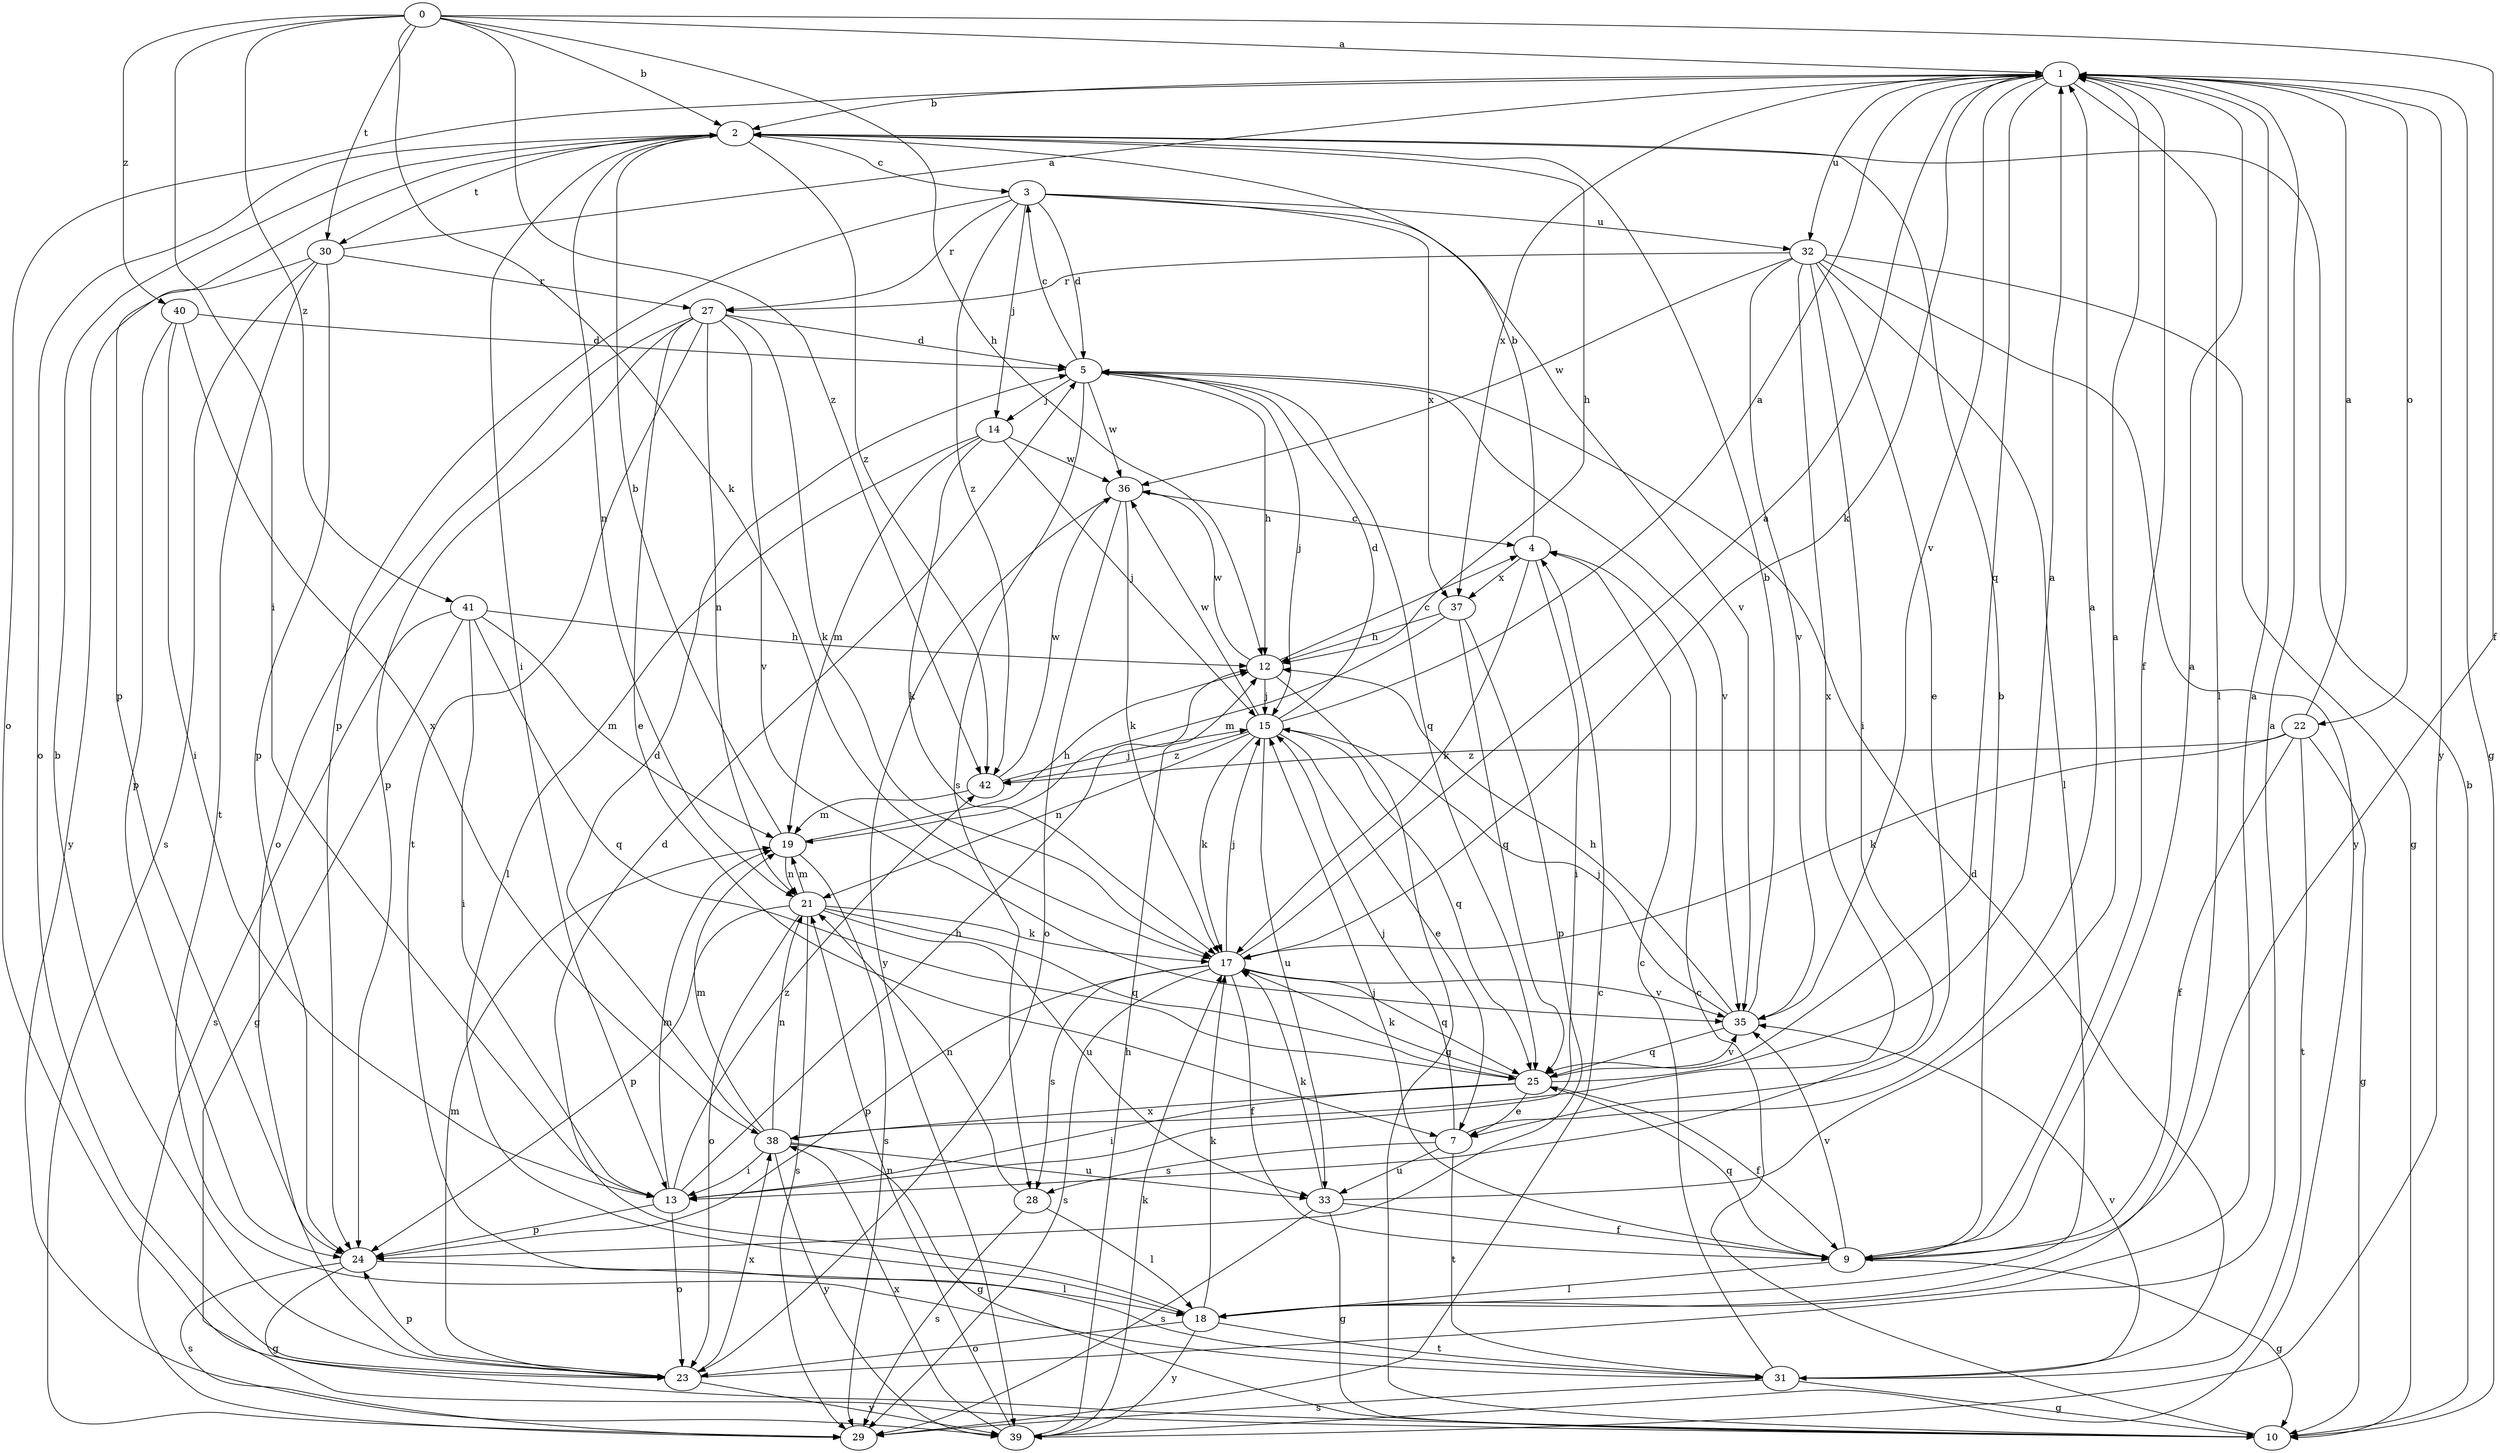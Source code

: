 strict digraph  {
0;
1;
2;
3;
4;
5;
7;
9;
10;
12;
13;
14;
15;
17;
18;
19;
21;
22;
23;
24;
25;
27;
28;
29;
30;
31;
32;
33;
35;
36;
37;
38;
39;
40;
41;
42;
0 -> 1  [label=a];
0 -> 2  [label=b];
0 -> 9  [label=f];
0 -> 12  [label=h];
0 -> 13  [label=i];
0 -> 17  [label=k];
0 -> 30  [label=t];
0 -> 40  [label=z];
0 -> 41  [label=z];
0 -> 42  [label=z];
1 -> 2  [label=b];
1 -> 9  [label=f];
1 -> 10  [label=g];
1 -> 17  [label=k];
1 -> 18  [label=l];
1 -> 22  [label=o];
1 -> 23  [label=o];
1 -> 25  [label=q];
1 -> 32  [label=u];
1 -> 35  [label=v];
1 -> 37  [label=x];
1 -> 39  [label=y];
2 -> 3  [label=c];
2 -> 12  [label=h];
2 -> 13  [label=i];
2 -> 21  [label=n];
2 -> 23  [label=o];
2 -> 24  [label=p];
2 -> 30  [label=t];
2 -> 42  [label=z];
3 -> 5  [label=d];
3 -> 14  [label=j];
3 -> 24  [label=p];
3 -> 27  [label=r];
3 -> 32  [label=u];
3 -> 35  [label=v];
3 -> 37  [label=x];
3 -> 42  [label=z];
4 -> 2  [label=b];
4 -> 13  [label=i];
4 -> 17  [label=k];
4 -> 37  [label=x];
5 -> 3  [label=c];
5 -> 12  [label=h];
5 -> 14  [label=j];
5 -> 15  [label=j];
5 -> 25  [label=q];
5 -> 28  [label=s];
5 -> 35  [label=v];
5 -> 36  [label=w];
7 -> 1  [label=a];
7 -> 15  [label=j];
7 -> 28  [label=s];
7 -> 31  [label=t];
7 -> 33  [label=u];
9 -> 1  [label=a];
9 -> 2  [label=b];
9 -> 10  [label=g];
9 -> 15  [label=j];
9 -> 18  [label=l];
9 -> 25  [label=q];
9 -> 35  [label=v];
10 -> 2  [label=b];
10 -> 4  [label=c];
12 -> 4  [label=c];
12 -> 10  [label=g];
12 -> 15  [label=j];
12 -> 36  [label=w];
13 -> 12  [label=h];
13 -> 19  [label=m];
13 -> 23  [label=o];
13 -> 24  [label=p];
13 -> 42  [label=z];
14 -> 15  [label=j];
14 -> 17  [label=k];
14 -> 18  [label=l];
14 -> 19  [label=m];
14 -> 36  [label=w];
15 -> 1  [label=a];
15 -> 5  [label=d];
15 -> 7  [label=e];
15 -> 17  [label=k];
15 -> 21  [label=n];
15 -> 25  [label=q];
15 -> 33  [label=u];
15 -> 36  [label=w];
15 -> 42  [label=z];
17 -> 1  [label=a];
17 -> 9  [label=f];
17 -> 15  [label=j];
17 -> 24  [label=p];
17 -> 25  [label=q];
17 -> 28  [label=s];
17 -> 29  [label=s];
17 -> 35  [label=v];
18 -> 1  [label=a];
18 -> 5  [label=d];
18 -> 17  [label=k];
18 -> 23  [label=o];
18 -> 31  [label=t];
18 -> 39  [label=y];
19 -> 2  [label=b];
19 -> 12  [label=h];
19 -> 21  [label=n];
19 -> 29  [label=s];
21 -> 17  [label=k];
21 -> 19  [label=m];
21 -> 23  [label=o];
21 -> 24  [label=p];
21 -> 25  [label=q];
21 -> 29  [label=s];
21 -> 33  [label=u];
22 -> 1  [label=a];
22 -> 9  [label=f];
22 -> 10  [label=g];
22 -> 17  [label=k];
22 -> 31  [label=t];
22 -> 42  [label=z];
23 -> 1  [label=a];
23 -> 2  [label=b];
23 -> 19  [label=m];
23 -> 24  [label=p];
23 -> 38  [label=x];
23 -> 39  [label=y];
24 -> 10  [label=g];
24 -> 18  [label=l];
24 -> 29  [label=s];
25 -> 1  [label=a];
25 -> 7  [label=e];
25 -> 9  [label=f];
25 -> 13  [label=i];
25 -> 17  [label=k];
25 -> 35  [label=v];
25 -> 38  [label=x];
27 -> 5  [label=d];
27 -> 7  [label=e];
27 -> 17  [label=k];
27 -> 21  [label=n];
27 -> 23  [label=o];
27 -> 24  [label=p];
27 -> 31  [label=t];
27 -> 35  [label=v];
28 -> 18  [label=l];
28 -> 21  [label=n];
28 -> 29  [label=s];
29 -> 4  [label=c];
30 -> 1  [label=a];
30 -> 24  [label=p];
30 -> 27  [label=r];
30 -> 29  [label=s];
30 -> 31  [label=t];
30 -> 39  [label=y];
31 -> 4  [label=c];
31 -> 5  [label=d];
31 -> 10  [label=g];
31 -> 29  [label=s];
31 -> 35  [label=v];
32 -> 7  [label=e];
32 -> 10  [label=g];
32 -> 13  [label=i];
32 -> 18  [label=l];
32 -> 27  [label=r];
32 -> 35  [label=v];
32 -> 36  [label=w];
32 -> 38  [label=x];
32 -> 39  [label=y];
33 -> 1  [label=a];
33 -> 9  [label=f];
33 -> 10  [label=g];
33 -> 17  [label=k];
33 -> 29  [label=s];
35 -> 2  [label=b];
35 -> 12  [label=h];
35 -> 15  [label=j];
35 -> 25  [label=q];
36 -> 4  [label=c];
36 -> 17  [label=k];
36 -> 23  [label=o];
36 -> 39  [label=y];
37 -> 12  [label=h];
37 -> 19  [label=m];
37 -> 24  [label=p];
37 -> 25  [label=q];
38 -> 5  [label=d];
38 -> 10  [label=g];
38 -> 13  [label=i];
38 -> 19  [label=m];
38 -> 21  [label=n];
38 -> 33  [label=u];
38 -> 39  [label=y];
39 -> 12  [label=h];
39 -> 17  [label=k];
39 -> 21  [label=n];
39 -> 38  [label=x];
40 -> 5  [label=d];
40 -> 13  [label=i];
40 -> 24  [label=p];
40 -> 38  [label=x];
41 -> 10  [label=g];
41 -> 12  [label=h];
41 -> 13  [label=i];
41 -> 19  [label=m];
41 -> 25  [label=q];
41 -> 29  [label=s];
42 -> 15  [label=j];
42 -> 19  [label=m];
42 -> 36  [label=w];
}
